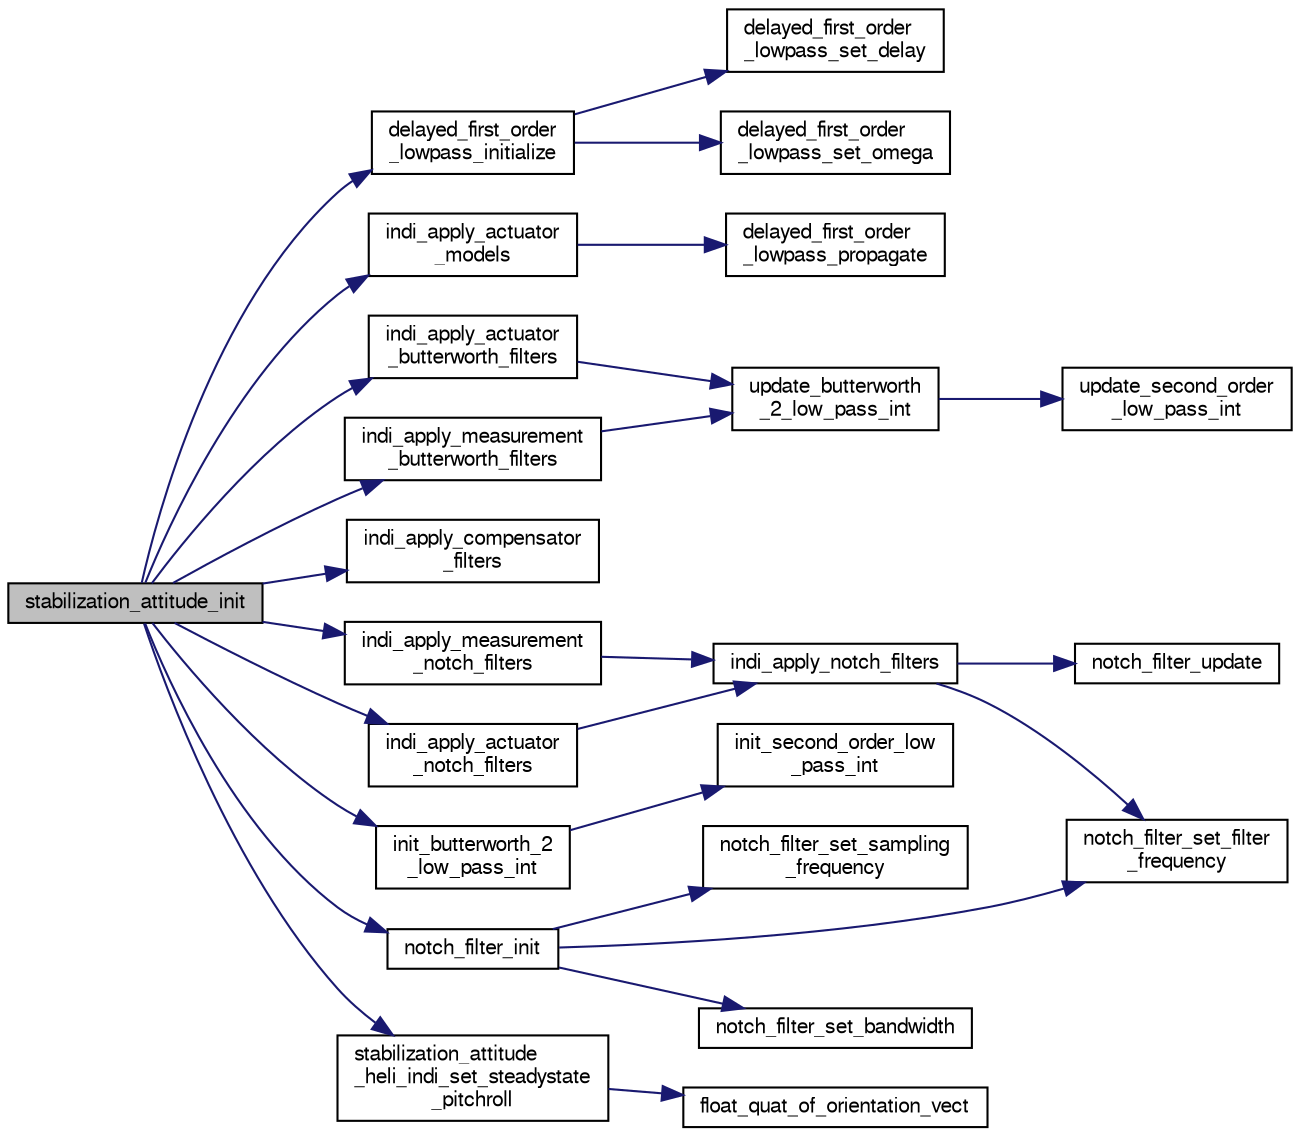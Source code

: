 digraph "stabilization_attitude_init"
{
  edge [fontname="FreeSans",fontsize="10",labelfontname="FreeSans",labelfontsize="10"];
  node [fontname="FreeSans",fontsize="10",shape=record];
  rankdir="LR";
  Node1 [label="stabilization_attitude_init",height=0.2,width=0.4,color="black", fillcolor="grey75", style="filled", fontcolor="black"];
  Node1 -> Node2 [color="midnightblue",fontsize="10",style="solid",fontname="FreeSans"];
  Node2 [label="delayed_first_order\l_lowpass_initialize",height=0.2,width=0.4,color="black", fillcolor="white", style="filled",URL="$delayed__first__order__lowpass__filter_8h.html#a39ce06f26138849f6a333db543608642",tooltip="delayed_first_order_lowpass_initialize "];
  Node2 -> Node3 [color="midnightblue",fontsize="10",style="solid",fontname="FreeSans"];
  Node3 [label="delayed_first_order\l_lowpass_set_delay",height=0.2,width=0.4,color="black", fillcolor="white", style="filled",URL="$delayed__first__order__lowpass__filter_8h.html#a1a8bf20fcc21ebda26bc9fa9302bfc15",tooltip="delayed_first_order_lowpass_set_delay "];
  Node2 -> Node4 [color="midnightblue",fontsize="10",style="solid",fontname="FreeSans"];
  Node4 [label="delayed_first_order\l_lowpass_set_omega",height=0.2,width=0.4,color="black", fillcolor="white", style="filled",URL="$delayed__first__order__lowpass__filter_8h.html#a54e81a69f55600acf91169bbeba73f61",tooltip="delayed_first_order_lowpass_set_omega "];
  Node1 -> Node5 [color="midnightblue",fontsize="10",style="solid",fontname="FreeSans"];
  Node5 [label="indi_apply_actuator\l_butterworth_filters",height=0.2,width=0.4,color="black", fillcolor="white", style="filled",URL="$stabilization__attitude__heli__indi_8c.html#ac1d350fac06f013cacb64da2f19b5872"];
  Node5 -> Node6 [color="midnightblue",fontsize="10",style="solid",fontname="FreeSans"];
  Node6 [label="update_butterworth\l_2_low_pass_int",height=0.2,width=0.4,color="black", fillcolor="white", style="filled",URL="$low__pass__filter_8h.html#a2f2143b974670872a03cc02fa29ed066",tooltip="Update second order Butterworth low pass filter state with a new value(fixed point version)..."];
  Node6 -> Node7 [color="midnightblue",fontsize="10",style="solid",fontname="FreeSans"];
  Node7 [label="update_second_order\l_low_pass_int",height=0.2,width=0.4,color="black", fillcolor="white", style="filled",URL="$low__pass__filter_8h.html#a9b7d8efe8f0511c29c27d714d8bc0f44",tooltip="Update second order low pass filter state with a new value(fixed point version). "];
  Node1 -> Node8 [color="midnightblue",fontsize="10",style="solid",fontname="FreeSans"];
  Node8 [label="indi_apply_actuator\l_models",height=0.2,width=0.4,color="black", fillcolor="white", style="filled",URL="$stabilization__attitude__heli__indi_8c.html#a3efc3abcc029aff6c2c9fb5e28e31b48"];
  Node8 -> Node9 [color="midnightblue",fontsize="10",style="solid",fontname="FreeSans"];
  Node9 [label="delayed_first_order\l_lowpass_propagate",height=0.2,width=0.4,color="black", fillcolor="white", style="filled",URL="$delayed__first__order__lowpass__filter_8h.html#a3ccde6f4470a690f95432a0509fd64cf",tooltip="delayed_first_order_lowpass_propagate "];
  Node1 -> Node10 [color="midnightblue",fontsize="10",style="solid",fontname="FreeSans"];
  Node10 [label="indi_apply_actuator\l_notch_filters",height=0.2,width=0.4,color="black", fillcolor="white", style="filled",URL="$stabilization__attitude__heli__indi_8c.html#ad77ea80be5e374a31b3c692012c3cda8"];
  Node10 -> Node11 [color="midnightblue",fontsize="10",style="solid",fontname="FreeSans"];
  Node11 [label="indi_apply_notch_filters",height=0.2,width=0.4,color="black", fillcolor="white", style="filled",URL="$stabilization__attitude__heli__indi_8c.html#ae40a646e45b54cc4e58115cc1942a52e"];
  Node11 -> Node12 [color="midnightblue",fontsize="10",style="solid",fontname="FreeSans"];
  Node12 [label="notch_filter_set_filter\l_frequency",height=0.2,width=0.4,color="black", fillcolor="white", style="filled",URL="$notch__filter_8h.html#ab052430d9c7810e7aa7f4172abeedd66",tooltip="Set notch filter frequency in Hz. "];
  Node11 -> Node13 [color="midnightblue",fontsize="10",style="solid",fontname="FreeSans"];
  Node13 [label="notch_filter_update",height=0.2,width=0.4,color="black", fillcolor="white", style="filled",URL="$notch__filter_8h.html#a93e78a6198d2f1c1221c2a006e2b5dd7",tooltip="Notch filter propagate. "];
  Node1 -> Node14 [color="midnightblue",fontsize="10",style="solid",fontname="FreeSans"];
  Node14 [label="indi_apply_compensator\l_filters",height=0.2,width=0.4,color="black", fillcolor="white", style="filled",URL="$stabilization__attitude__heli__indi_8c.html#a79877044d938df5e85e72f71006af500",tooltip="The main idea of this function is to slow down a certain actuator, so that the actuator dynamics filt..."];
  Node1 -> Node15 [color="midnightblue",fontsize="10",style="solid",fontname="FreeSans"];
  Node15 [label="indi_apply_measurement\l_butterworth_filters",height=0.2,width=0.4,color="black", fillcolor="white", style="filled",URL="$stabilization__attitude__heli__indi_8c.html#a1d42d4a015d3d6fbd25f90d22dcc4c26"];
  Node15 -> Node6 [color="midnightblue",fontsize="10",style="solid",fontname="FreeSans"];
  Node1 -> Node16 [color="midnightblue",fontsize="10",style="solid",fontname="FreeSans"];
  Node16 [label="indi_apply_measurement\l_notch_filters",height=0.2,width=0.4,color="black", fillcolor="white", style="filled",URL="$stabilization__attitude__heli__indi_8c.html#a05bb204a4d2a9154f5a62904bb921278"];
  Node16 -> Node11 [color="midnightblue",fontsize="10",style="solid",fontname="FreeSans"];
  Node1 -> Node17 [color="midnightblue",fontsize="10",style="solid",fontname="FreeSans"];
  Node17 [label="init_butterworth_2\l_low_pass_int",height=0.2,width=0.4,color="black", fillcolor="white", style="filled",URL="$low__pass__filter_8h.html#a1909d1e3c0d2c64a4df66cecea703e33",tooltip="Init a second order Butterworth filter. "];
  Node17 -> Node18 [color="midnightblue",fontsize="10",style="solid",fontname="FreeSans"];
  Node18 [label="init_second_order_low\l_pass_int",height=0.2,width=0.4,color="black", fillcolor="white", style="filled",URL="$low__pass__filter_8h.html#a71eaaf92d7c19c9c82578ff686af3332",tooltip="Init second order low pass filter(fixed point version). "];
  Node1 -> Node19 [color="midnightblue",fontsize="10",style="solid",fontname="FreeSans"];
  Node19 [label="notch_filter_init",height=0.2,width=0.4,color="black", fillcolor="white", style="filled",URL="$notch__filter_8h.html#af50ebbdb691b29bda4339609b8c7a2ad",tooltip="Initialize second order notch filter. "];
  Node19 -> Node20 [color="midnightblue",fontsize="10",style="solid",fontname="FreeSans"];
  Node20 [label="notch_filter_set_bandwidth",height=0.2,width=0.4,color="black", fillcolor="white", style="filled",URL="$notch__filter_8h.html#af0a68017635e730c83735978e2bf859a",tooltip="Set bandwidth of the notch filter. "];
  Node19 -> Node12 [color="midnightblue",fontsize="10",style="solid",fontname="FreeSans"];
  Node19 -> Node21 [color="midnightblue",fontsize="10",style="solid",fontname="FreeSans"];
  Node21 [label="notch_filter_set_sampling\l_frequency",height=0.2,width=0.4,color="black", fillcolor="white", style="filled",URL="$notch__filter_8h.html#a9f102b18d534f8383077cd7dc257766a",tooltip="Set sampling frequency of the notch filter. "];
  Node1 -> Node22 [color="midnightblue",fontsize="10",style="solid",fontname="FreeSans"];
  Node22 [label="stabilization_attitude\l_heli_indi_set_steadystate\l_pitchroll",height=0.2,width=0.4,color="black", fillcolor="white", style="filled",URL="$stabilization__attitude__heli__indi_8c.html#a7f75c220a0b5ab70d7b7f56a7ca82bbf",tooltip="stabilization_attitude_heli_indi_set_steadystate_pitchroll "];
  Node22 -> Node23 [color="midnightblue",fontsize="10",style="solid",fontname="FreeSans"];
  Node23 [label="float_quat_of_orientation_vect",height=0.2,width=0.4,color="black", fillcolor="white", style="filled",URL="$group__math__algebra__float.html#ga9698d02fc9515e6638181602aa04536a",tooltip="Quaternion from orientation vector. "];
}
